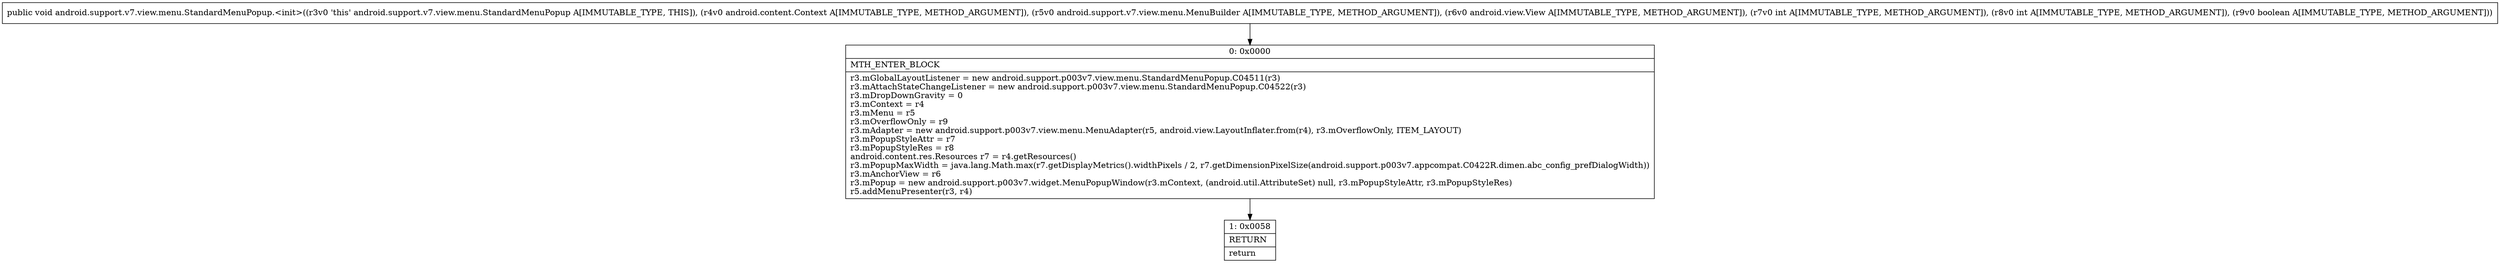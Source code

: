digraph "CFG forandroid.support.v7.view.menu.StandardMenuPopup.\<init\>(Landroid\/content\/Context;Landroid\/support\/v7\/view\/menu\/MenuBuilder;Landroid\/view\/View;IIZ)V" {
Node_0 [shape=record,label="{0\:\ 0x0000|MTH_ENTER_BLOCK\l|r3.mGlobalLayoutListener = new android.support.p003v7.view.menu.StandardMenuPopup.C04511(r3)\lr3.mAttachStateChangeListener = new android.support.p003v7.view.menu.StandardMenuPopup.C04522(r3)\lr3.mDropDownGravity = 0\lr3.mContext = r4\lr3.mMenu = r5\lr3.mOverflowOnly = r9\lr3.mAdapter = new android.support.p003v7.view.menu.MenuAdapter(r5, android.view.LayoutInflater.from(r4), r3.mOverflowOnly, ITEM_LAYOUT)\lr3.mPopupStyleAttr = r7\lr3.mPopupStyleRes = r8\landroid.content.res.Resources r7 = r4.getResources()\lr3.mPopupMaxWidth = java.lang.Math.max(r7.getDisplayMetrics().widthPixels \/ 2, r7.getDimensionPixelSize(android.support.p003v7.appcompat.C0422R.dimen.abc_config_prefDialogWidth))\lr3.mAnchorView = r6\lr3.mPopup = new android.support.p003v7.widget.MenuPopupWindow(r3.mContext, (android.util.AttributeSet) null, r3.mPopupStyleAttr, r3.mPopupStyleRes)\lr5.addMenuPresenter(r3, r4)\l}"];
Node_1 [shape=record,label="{1\:\ 0x0058|RETURN\l|return\l}"];
MethodNode[shape=record,label="{public void android.support.v7.view.menu.StandardMenuPopup.\<init\>((r3v0 'this' android.support.v7.view.menu.StandardMenuPopup A[IMMUTABLE_TYPE, THIS]), (r4v0 android.content.Context A[IMMUTABLE_TYPE, METHOD_ARGUMENT]), (r5v0 android.support.v7.view.menu.MenuBuilder A[IMMUTABLE_TYPE, METHOD_ARGUMENT]), (r6v0 android.view.View A[IMMUTABLE_TYPE, METHOD_ARGUMENT]), (r7v0 int A[IMMUTABLE_TYPE, METHOD_ARGUMENT]), (r8v0 int A[IMMUTABLE_TYPE, METHOD_ARGUMENT]), (r9v0 boolean A[IMMUTABLE_TYPE, METHOD_ARGUMENT])) }"];
MethodNode -> Node_0;
Node_0 -> Node_1;
}


